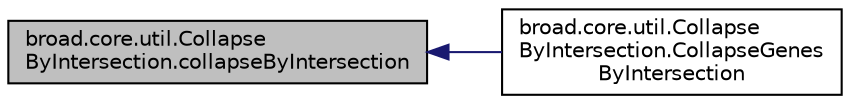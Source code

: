 digraph "broad.core.util.CollapseByIntersection.collapseByIntersection"
{
  edge [fontname="Helvetica",fontsize="10",labelfontname="Helvetica",labelfontsize="10"];
  node [fontname="Helvetica",fontsize="10",shape=record];
  rankdir="LR";
  Node1 [label="broad.core.util.Collapse\lByIntersection.collapseByIntersection",height=0.2,width=0.4,color="black", fillcolor="grey75", style="filled" fontcolor="black"];
  Node1 -> Node2 [dir="back",color="midnightblue",fontsize="10",style="solid"];
  Node2 [label="broad.core.util.Collapse\lByIntersection.CollapseGenes\lByIntersection",height=0.2,width=0.4,color="black", fillcolor="white", style="filled",URL="$classbroad_1_1core_1_1util_1_1_collapse_by_intersection.html#a36614cce291e2f9b03e50803b52a27ec"];
}
